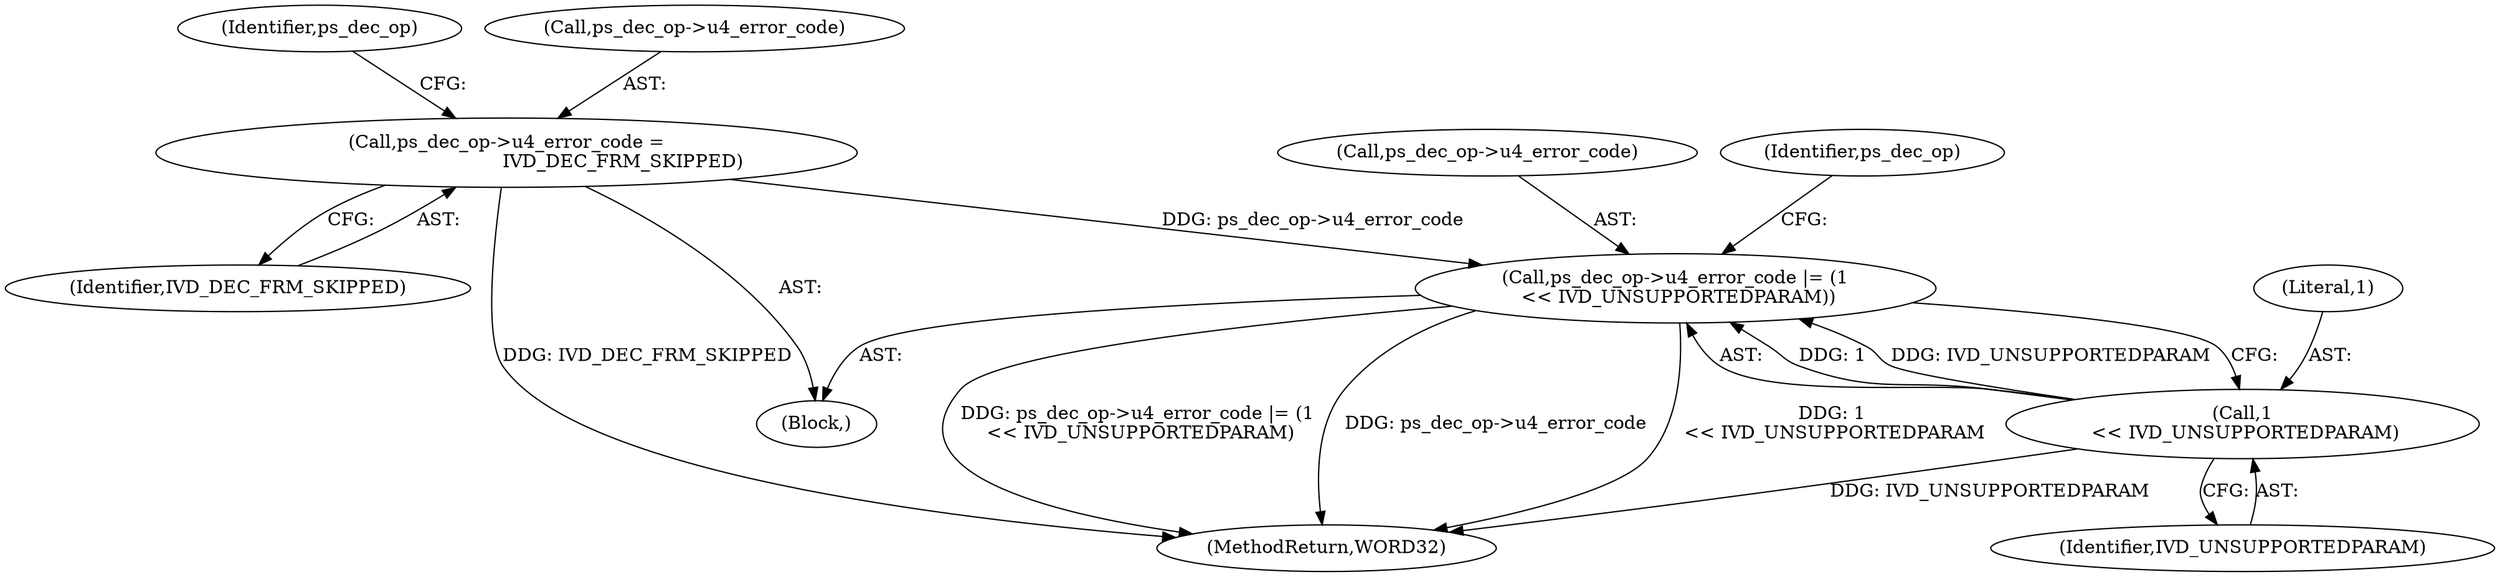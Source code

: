 digraph "0_Android_494561291a503840f385fbcd11d9bc5f4dc502b8@pointer" {
"1001187" [label="(Call,ps_dec_op->u4_error_code |= (1\n << IVD_UNSUPPORTEDPARAM))"];
"1001182" [label="(Call,ps_dec_op->u4_error_code =\n                                        IVD_DEC_FRM_SKIPPED)"];
"1001191" [label="(Call,1\n << IVD_UNSUPPORTEDPARAM)"];
"1001182" [label="(Call,ps_dec_op->u4_error_code =\n                                        IVD_DEC_FRM_SKIPPED)"];
"1001189" [label="(Identifier,ps_dec_op)"];
"1001188" [label="(Call,ps_dec_op->u4_error_code)"];
"1002185" [label="(MethodReturn,WORD32)"];
"1001191" [label="(Call,1\n << IVD_UNSUPPORTEDPARAM)"];
"1001183" [label="(Call,ps_dec_op->u4_error_code)"];
"1001171" [label="(Block,)"];
"1001186" [label="(Identifier,IVD_DEC_FRM_SKIPPED)"];
"1001187" [label="(Call,ps_dec_op->u4_error_code |= (1\n << IVD_UNSUPPORTEDPARAM))"];
"1001193" [label="(Identifier,IVD_UNSUPPORTEDPARAM)"];
"1001192" [label="(Literal,1)"];
"1001196" [label="(Identifier,ps_dec_op)"];
"1001187" -> "1001171"  [label="AST: "];
"1001187" -> "1001191"  [label="CFG: "];
"1001188" -> "1001187"  [label="AST: "];
"1001191" -> "1001187"  [label="AST: "];
"1001196" -> "1001187"  [label="CFG: "];
"1001187" -> "1002185"  [label="DDG: ps_dec_op->u4_error_code"];
"1001187" -> "1002185"  [label="DDG: 1\n << IVD_UNSUPPORTEDPARAM"];
"1001187" -> "1002185"  [label="DDG: ps_dec_op->u4_error_code |= (1\n << IVD_UNSUPPORTEDPARAM)"];
"1001182" -> "1001187"  [label="DDG: ps_dec_op->u4_error_code"];
"1001191" -> "1001187"  [label="DDG: 1"];
"1001191" -> "1001187"  [label="DDG: IVD_UNSUPPORTEDPARAM"];
"1001182" -> "1001171"  [label="AST: "];
"1001182" -> "1001186"  [label="CFG: "];
"1001183" -> "1001182"  [label="AST: "];
"1001186" -> "1001182"  [label="AST: "];
"1001189" -> "1001182"  [label="CFG: "];
"1001182" -> "1002185"  [label="DDG: IVD_DEC_FRM_SKIPPED"];
"1001191" -> "1001193"  [label="CFG: "];
"1001192" -> "1001191"  [label="AST: "];
"1001193" -> "1001191"  [label="AST: "];
"1001191" -> "1002185"  [label="DDG: IVD_UNSUPPORTEDPARAM"];
}
